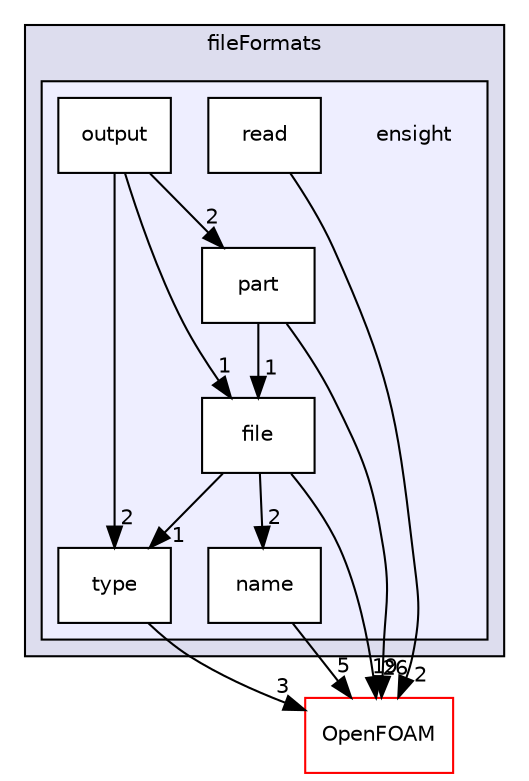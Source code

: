 digraph "src/fileFormats/ensight" {
  bgcolor=transparent;
  compound=true
  node [ fontsize="10", fontname="Helvetica"];
  edge [ labelfontsize="10", labelfontname="Helvetica"];
  subgraph clusterdir_b05602f37bb521a7142c0a3e200b5f35 {
    graph [ bgcolor="#ddddee", pencolor="black", label="fileFormats" fontname="Helvetica", fontsize="10", URL="dir_b05602f37bb521a7142c0a3e200b5f35.html"]
  subgraph clusterdir_96586e5e3382cdca7ec33a231393ed79 {
    graph [ bgcolor="#eeeeff", pencolor="black", label="" URL="dir_96586e5e3382cdca7ec33a231393ed79.html"];
    dir_96586e5e3382cdca7ec33a231393ed79 [shape=plaintext label="ensight"];
    dir_73db43ae4b4052b75a0d727ec8e506dc [shape=box label="file" color="black" fillcolor="white" style="filled" URL="dir_73db43ae4b4052b75a0d727ec8e506dc.html"];
    dir_b224369936edfe9ec8fddcc91eff4820 [shape=box label="name" color="black" fillcolor="white" style="filled" URL="dir_b224369936edfe9ec8fddcc91eff4820.html"];
    dir_5188635010b9cd2c7e8c48584acda7a7 [shape=box label="output" color="black" fillcolor="white" style="filled" URL="dir_5188635010b9cd2c7e8c48584acda7a7.html"];
    dir_e4f2c97cd698c11f1df91570802845fc [shape=box label="part" color="black" fillcolor="white" style="filled" URL="dir_e4f2c97cd698c11f1df91570802845fc.html"];
    dir_b3d947633efd8faf05f83559cca4d743 [shape=box label="read" color="black" fillcolor="white" style="filled" URL="dir_b3d947633efd8faf05f83559cca4d743.html"];
    dir_f7553699ffe1f160e04bbf086a41082a [shape=box label="type" color="black" fillcolor="white" style="filled" URL="dir_f7553699ffe1f160e04bbf086a41082a.html"];
  }
  }
  dir_c5473ff19b20e6ec4dfe5c310b3778a8 [shape=box label="OpenFOAM" color="red" URL="dir_c5473ff19b20e6ec4dfe5c310b3778a8.html"];
  dir_b3d947633efd8faf05f83559cca4d743->dir_c5473ff19b20e6ec4dfe5c310b3778a8 [headlabel="2", labeldistance=1.5 headhref="dir_000690_002151.html"];
  dir_5188635010b9cd2c7e8c48584acda7a7->dir_e4f2c97cd698c11f1df91570802845fc [headlabel="2", labeldistance=1.5 headhref="dir_000688_000689.html"];
  dir_5188635010b9cd2c7e8c48584acda7a7->dir_f7553699ffe1f160e04bbf086a41082a [headlabel="2", labeldistance=1.5 headhref="dir_000688_000691.html"];
  dir_5188635010b9cd2c7e8c48584acda7a7->dir_73db43ae4b4052b75a0d727ec8e506dc [headlabel="1", labeldistance=1.5 headhref="dir_000688_000686.html"];
  dir_e4f2c97cd698c11f1df91570802845fc->dir_c5473ff19b20e6ec4dfe5c310b3778a8 [headlabel="26", labeldistance=1.5 headhref="dir_000689_002151.html"];
  dir_e4f2c97cd698c11f1df91570802845fc->dir_73db43ae4b4052b75a0d727ec8e506dc [headlabel="1", labeldistance=1.5 headhref="dir_000689_000686.html"];
  dir_b224369936edfe9ec8fddcc91eff4820->dir_c5473ff19b20e6ec4dfe5c310b3778a8 [headlabel="5", labeldistance=1.5 headhref="dir_000687_002151.html"];
  dir_f7553699ffe1f160e04bbf086a41082a->dir_c5473ff19b20e6ec4dfe5c310b3778a8 [headlabel="3", labeldistance=1.5 headhref="dir_000691_002151.html"];
  dir_73db43ae4b4052b75a0d727ec8e506dc->dir_b224369936edfe9ec8fddcc91eff4820 [headlabel="2", labeldistance=1.5 headhref="dir_000686_000687.html"];
  dir_73db43ae4b4052b75a0d727ec8e506dc->dir_c5473ff19b20e6ec4dfe5c310b3778a8 [headlabel="19", labeldistance=1.5 headhref="dir_000686_002151.html"];
  dir_73db43ae4b4052b75a0d727ec8e506dc->dir_f7553699ffe1f160e04bbf086a41082a [headlabel="1", labeldistance=1.5 headhref="dir_000686_000691.html"];
}
